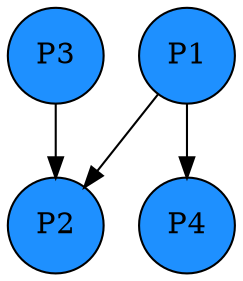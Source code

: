 digraph {
  node [shape=circle, style=filled]
  1 [label="P1", fillcolor=dodgerblue]
  2 [label="P2", fillcolor=dodgerblue]
  3 [label="P3", fillcolor=dodgerblue]
  4 [label="P4", fillcolor=dodgerblue]

  1 -> 2;
  3 -> 2;
  1 -> 4;
}